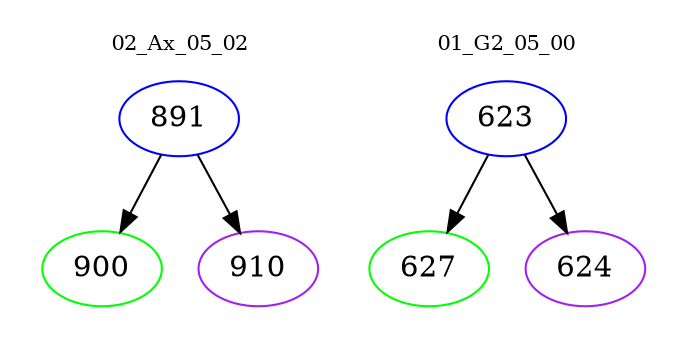 digraph{
subgraph cluster_0 {
color = white
label = "02_Ax_05_02";
fontsize=10;
T0_891 [label="891", color="blue"]
T0_891 -> T0_900 [color="black"]
T0_900 [label="900", color="green"]
T0_891 -> T0_910 [color="black"]
T0_910 [label="910", color="purple"]
}
subgraph cluster_1 {
color = white
label = "01_G2_05_00";
fontsize=10;
T1_623 [label="623", color="blue"]
T1_623 -> T1_627 [color="black"]
T1_627 [label="627", color="green"]
T1_623 -> T1_624 [color="black"]
T1_624 [label="624", color="purple"]
}
}
